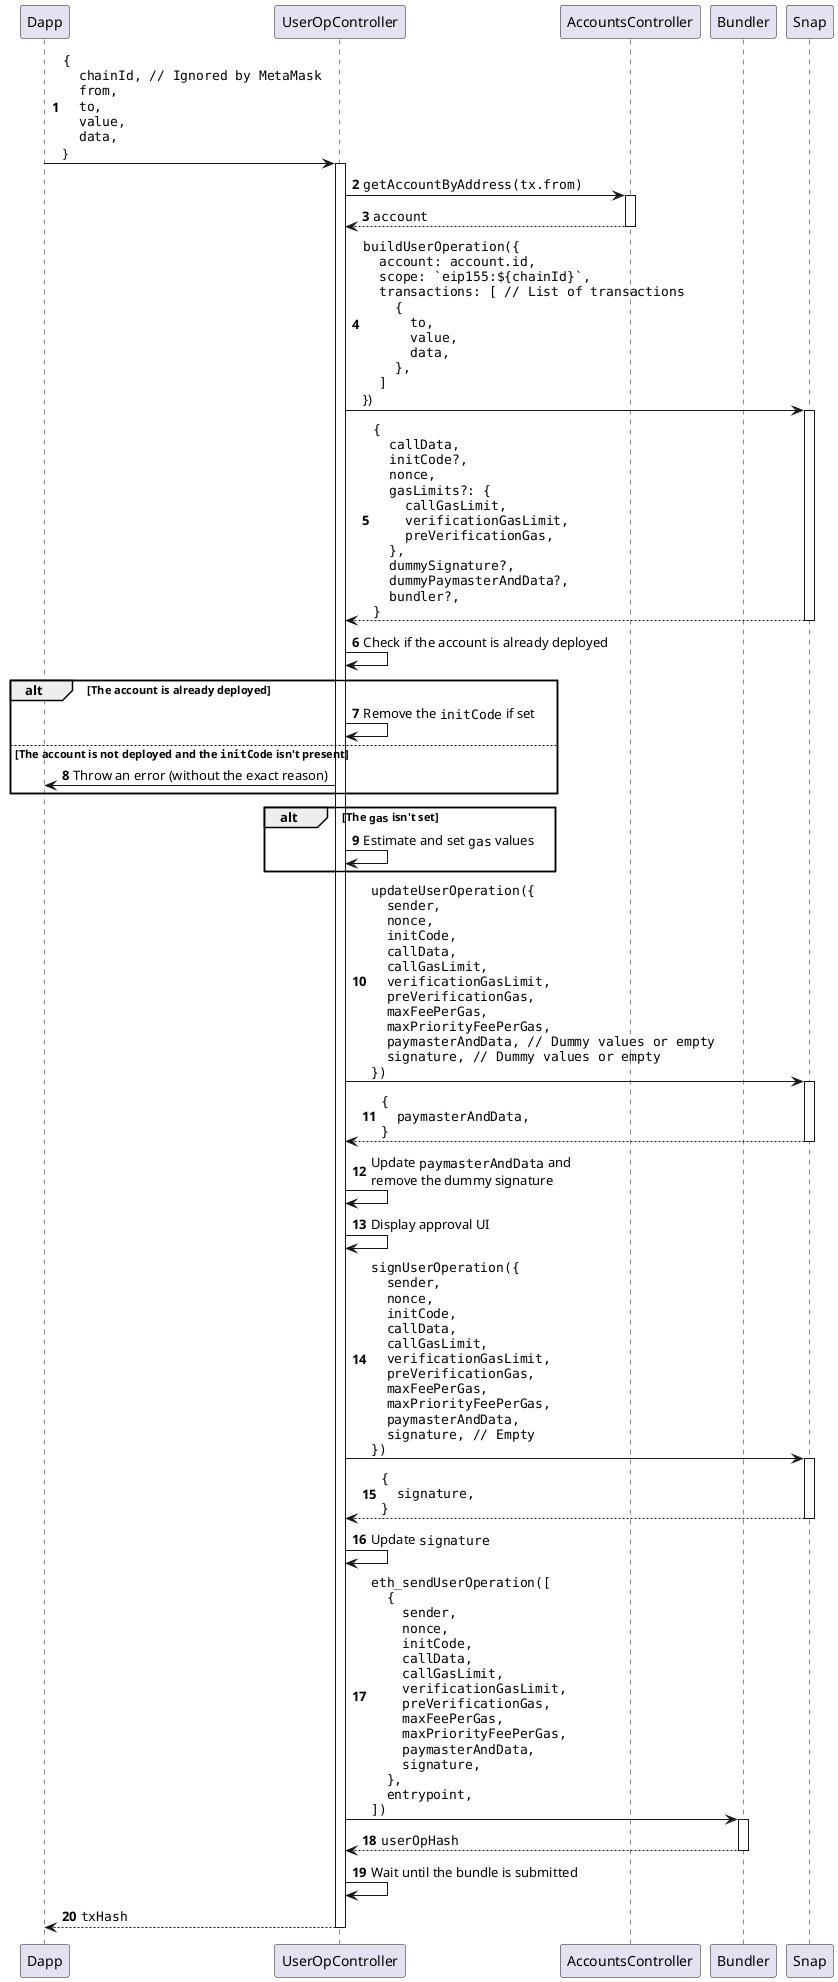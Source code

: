 @startuml
autonumber
skinparam fontname Arial

participant Dapp
participant UserOpController
participant AccountsController
participant Bundler
' participant KeyringController
participant Snap

Dapp -> UserOpController ++: ""{""\n\
""  chainId, // Ignored by MetaMask""\n\
""  from,""\n\
""  to,""\n\
""  value,""\n\
""  data,""\n\
}

UserOpController -> AccountsController ++: ""getAccountByAddress(tx.from)""
AccountsController --> UserOpController --: ""account""

UserOpController -> Snap ++: ""buildUserOperation({""\n\
""  account: account.id,""\n\
""  scope: `eip155:${chainId}`,""\n\
""  transactions: [ // List of transactions""\n\
""    {""\n\
""      to,""\n\
""      value,""\n\
""      data,""\n\
""    },""\n\
""  ]""\n\
})

Snap --> UserOpController --: ""{""\n\
""  callData,""\n\
""  initCode?,""\n\
""  nonce,""\n\
""  gasLimits?: {""\n\
""    callGasLimit,""\n\
""    verificationGasLimit,""\n\
""    preVerificationGas,""\n\
""  },""\n\
""  dummySignature?,""\n\
""  dummyPaymasterAndData?,""\n\
""  bundler?,""\n\
""}""

UserOpController -> UserOpController: Check if the account is already deployed

alt The account is already deployed
  UserOpController -> UserOpController: Remove the ""initCode"" if set
else The account is not deployed and the ""initCode"" isn't present
  UserOpController -> Dapp: Throw an error (without the exact reason)
end

alt The ""gas"" isn't set
  UserOpController -> UserOpController: Estimate and set ""gas"" values
end

UserOpController -> Snap ++: ""updateUserOperation({""\n\
""  sender,""\n\
""  nonce,""\n\
""  initCode,""\n\
""  callData,""\n\
""  callGasLimit,""\n\
""  verificationGasLimit,""\n\
""  preVerificationGas,""\n\
""  maxFeePerGas,""\n\
""  maxPriorityFeePerGas,""\n\
""  paymasterAndData, // Dummy values or empty""\n\
""  signature, // Dummy values or empty""\n\
""})""

Snap --> UserOpController --: ""{""\n\
""  paymasterAndData,""\n\
""}""

UserOpController -> UserOpController: Update ""paymasterAndData"" and\n\
remove the dummy signature

UserOpController -> UserOpController: Display approval UI

UserOpController -> Snap ++: ""signUserOperation({""\n\
""  sender,""\n\
""  nonce,""\n\
""  initCode,""\n\
""  callData,""\n\
""  callGasLimit,""\n\
""  verificationGasLimit,""\n\
""  preVerificationGas,""\n\
""  maxFeePerGas,""\n\
""  maxPriorityFeePerGas,""\n\
""  paymasterAndData,""\n\
""  signature, // Empty""\n\
""})""

Snap --> UserOpController --: ""{""\n\
""  signature,""\n\
""}""

UserOpController -> UserOpController: Update ""signature""

UserOpController -> Bundler ++: ""eth_sendUserOperation([""\n\
""  {""\n\
""    sender,""\n\
""    nonce,""\n\
""    initCode,""\n\
""    callData,""\n\
""    callGasLimit,""\n\
""    verificationGasLimit,""\n\
""    preVerificationGas,""\n\
""    maxFeePerGas,""\n\
""    maxPriorityFeePerGas,""\n\
""    paymasterAndData,""\n\
""    signature,""\n\
""  },""\n\
""  entrypoint,""\n\
""])""

Bundler --> UserOpController --: ""userOpHash""

UserOpController -> UserOpController: Wait until the bundle is submitted

UserOpController --> Dapp --: ""txHash""
@enduml
